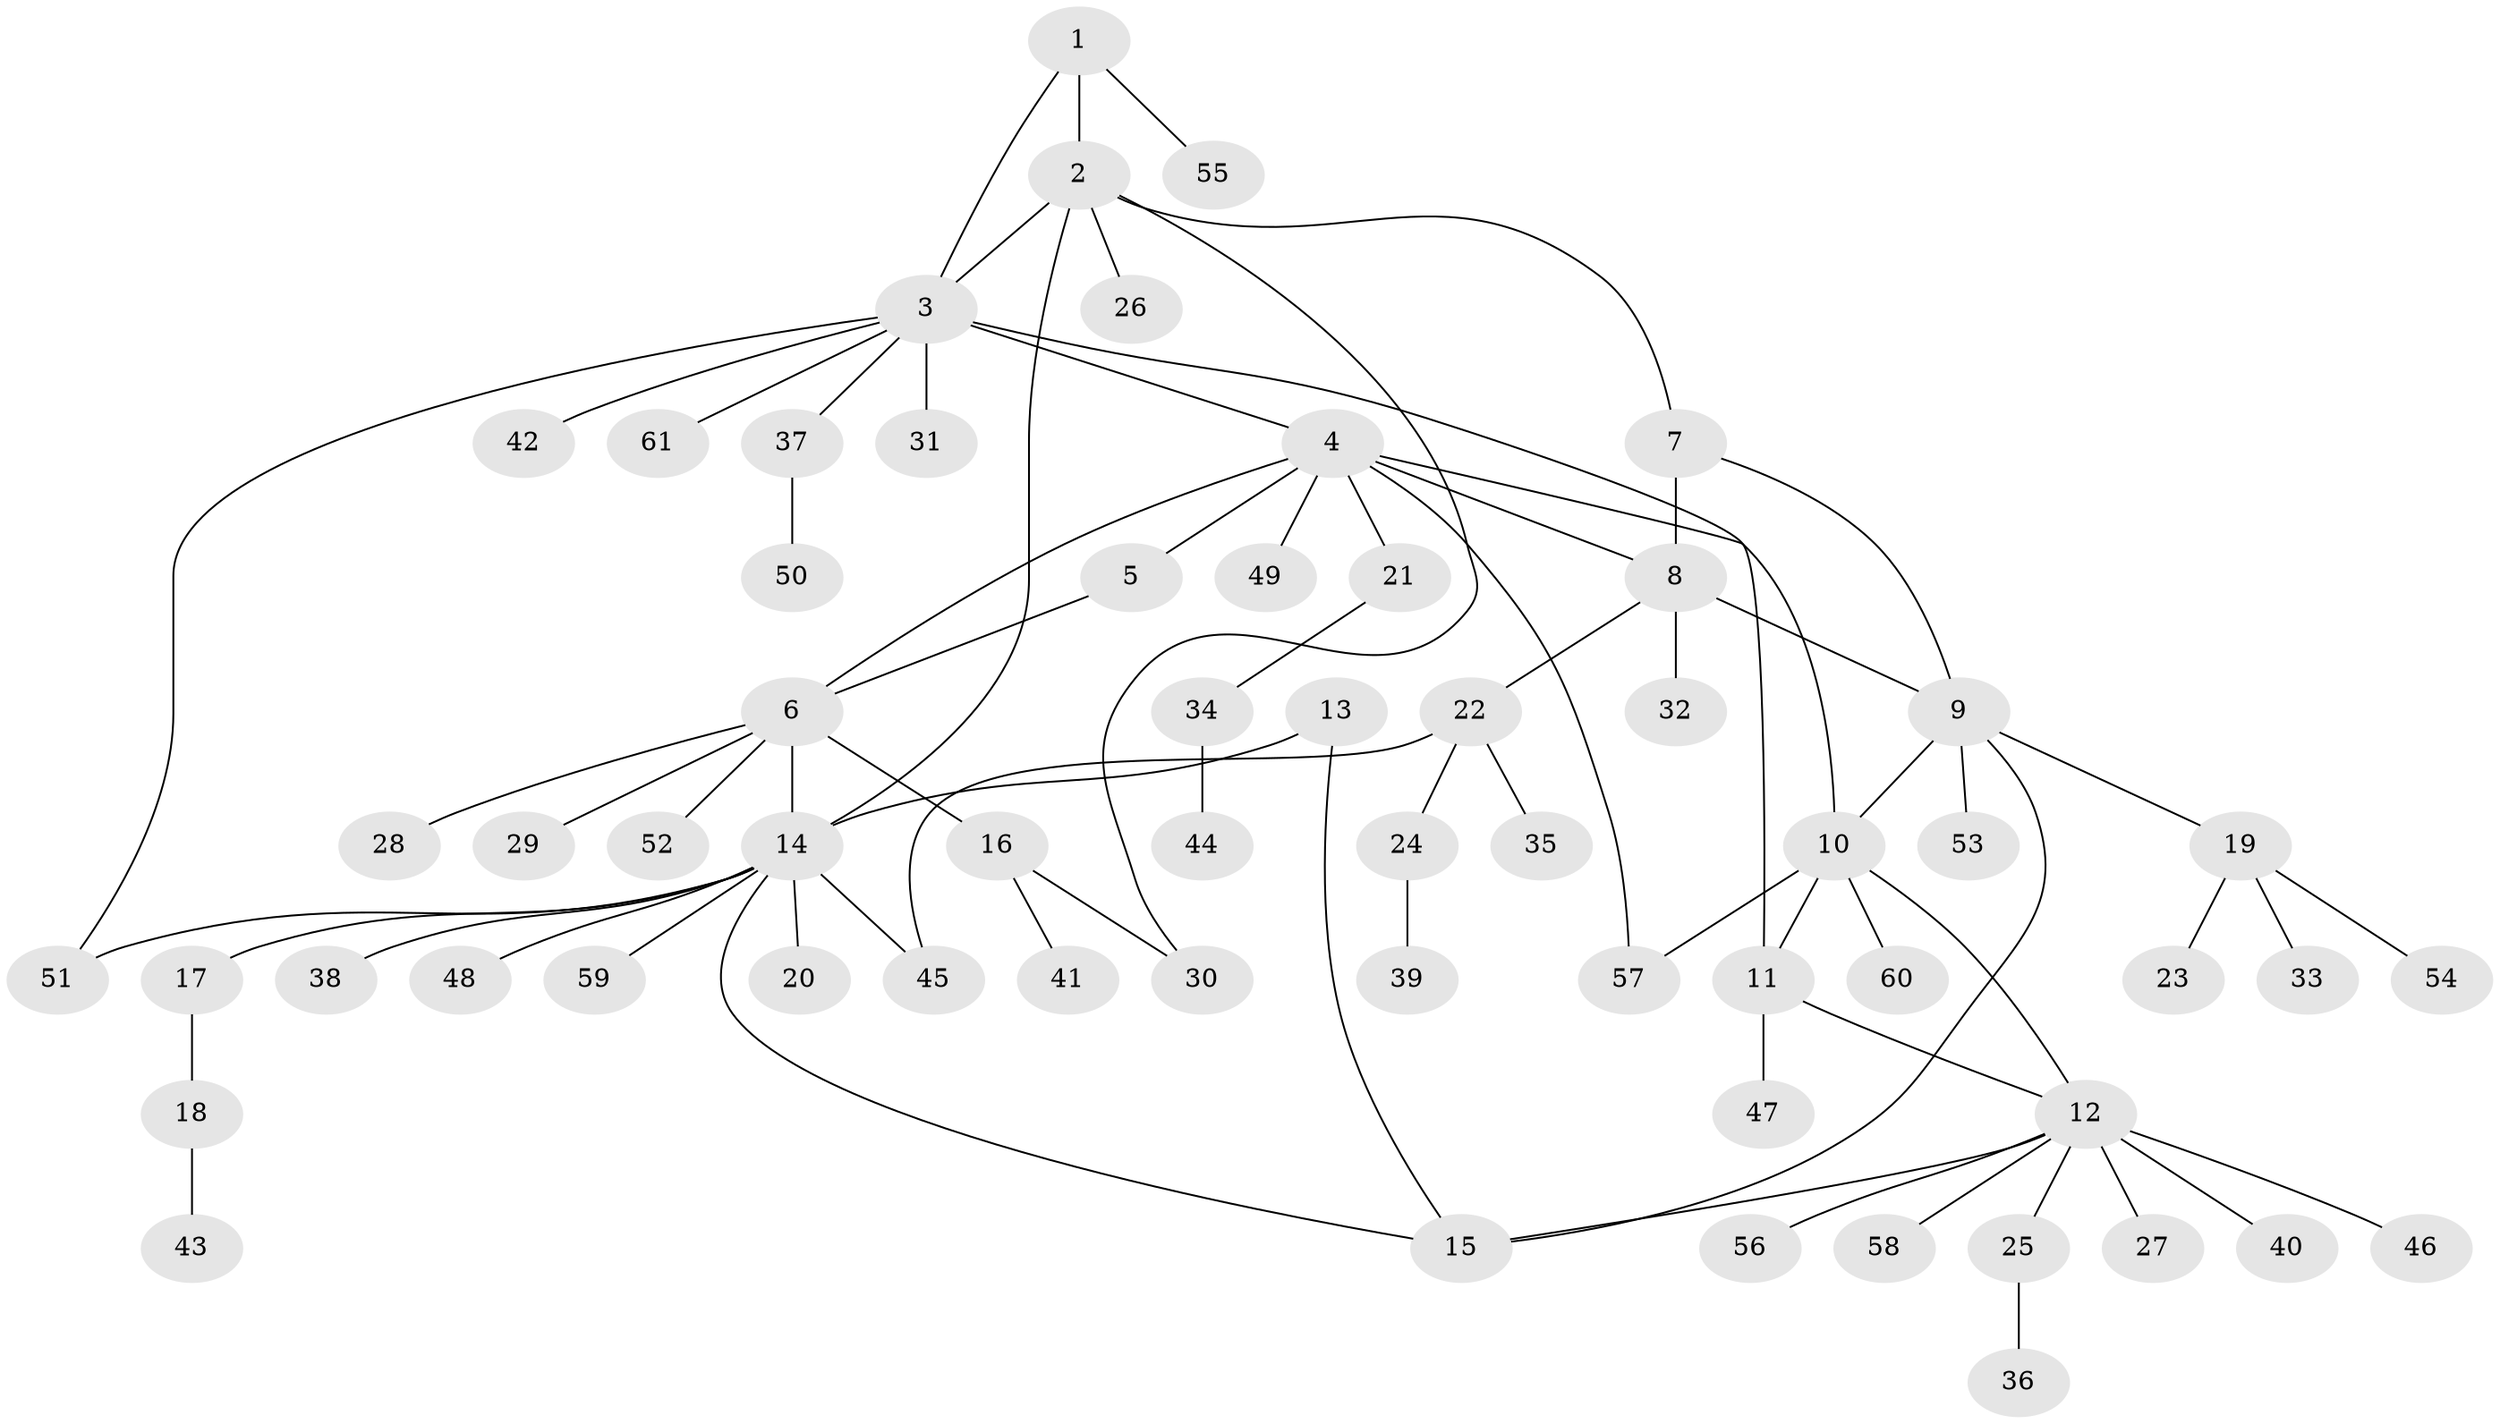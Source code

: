 // coarse degree distribution, {14: 0.045454545454545456, 3: 0.045454545454545456, 7: 0.045454545454545456, 4: 0.045454545454545456, 2: 0.09090909090909091, 1: 0.7272727272727273}
// Generated by graph-tools (version 1.1) at 2025/19/03/04/25 18:19:42]
// undirected, 61 vertices, 75 edges
graph export_dot {
graph [start="1"]
  node [color=gray90,style=filled];
  1;
  2;
  3;
  4;
  5;
  6;
  7;
  8;
  9;
  10;
  11;
  12;
  13;
  14;
  15;
  16;
  17;
  18;
  19;
  20;
  21;
  22;
  23;
  24;
  25;
  26;
  27;
  28;
  29;
  30;
  31;
  32;
  33;
  34;
  35;
  36;
  37;
  38;
  39;
  40;
  41;
  42;
  43;
  44;
  45;
  46;
  47;
  48;
  49;
  50;
  51;
  52;
  53;
  54;
  55;
  56;
  57;
  58;
  59;
  60;
  61;
  1 -- 2;
  1 -- 3;
  1 -- 55;
  2 -- 3;
  2 -- 7;
  2 -- 14;
  2 -- 26;
  2 -- 30;
  3 -- 4;
  3 -- 11;
  3 -- 31;
  3 -- 37;
  3 -- 42;
  3 -- 51;
  3 -- 61;
  4 -- 5;
  4 -- 6;
  4 -- 8;
  4 -- 10;
  4 -- 21;
  4 -- 49;
  4 -- 57;
  5 -- 6;
  6 -- 14;
  6 -- 16;
  6 -- 28;
  6 -- 29;
  6 -- 52;
  7 -- 8;
  7 -- 9;
  8 -- 9;
  8 -- 22;
  8 -- 32;
  9 -- 10;
  9 -- 15;
  9 -- 19;
  9 -- 53;
  10 -- 11;
  10 -- 12;
  10 -- 57;
  10 -- 60;
  11 -- 12;
  11 -- 47;
  12 -- 15;
  12 -- 25;
  12 -- 27;
  12 -- 40;
  12 -- 46;
  12 -- 56;
  12 -- 58;
  13 -- 14;
  13 -- 15;
  14 -- 15;
  14 -- 17;
  14 -- 20;
  14 -- 38;
  14 -- 45;
  14 -- 48;
  14 -- 51;
  14 -- 59;
  16 -- 30;
  16 -- 41;
  17 -- 18;
  18 -- 43;
  19 -- 23;
  19 -- 33;
  19 -- 54;
  21 -- 34;
  22 -- 24;
  22 -- 35;
  22 -- 45;
  24 -- 39;
  25 -- 36;
  34 -- 44;
  37 -- 50;
}
